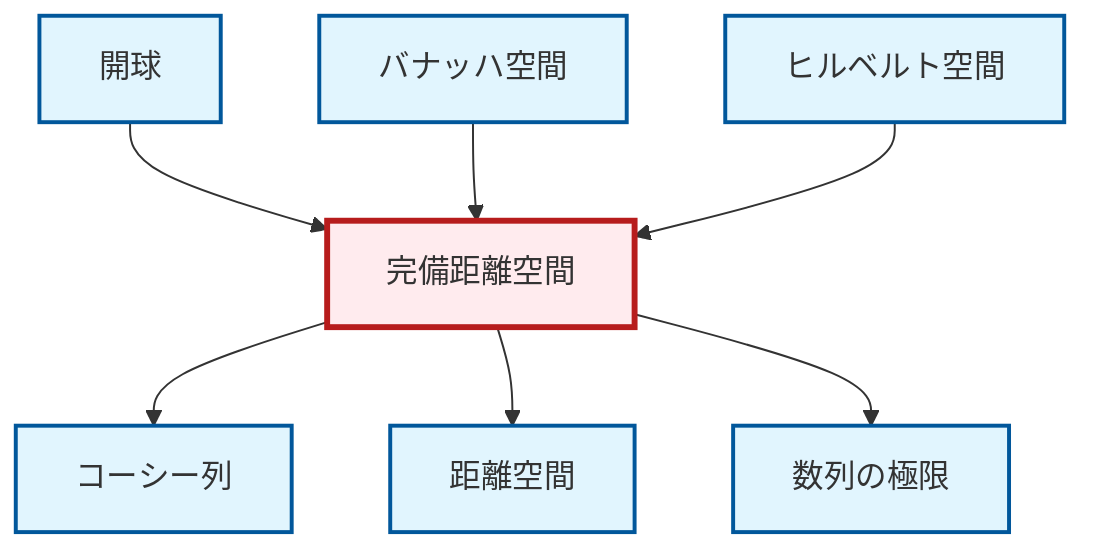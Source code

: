 graph TD
    classDef definition fill:#e1f5fe,stroke:#01579b,stroke-width:2px
    classDef theorem fill:#f3e5f5,stroke:#4a148c,stroke-width:2px
    classDef axiom fill:#fff3e0,stroke:#e65100,stroke-width:2px
    classDef example fill:#e8f5e9,stroke:#1b5e20,stroke-width:2px
    classDef current fill:#ffebee,stroke:#b71c1c,stroke-width:3px
    def-banach-space["バナッハ空間"]:::definition
    def-metric-space["距離空間"]:::definition
    def-hilbert-space["ヒルベルト空間"]:::definition
    def-limit["数列の極限"]:::definition
    def-open-ball["開球"]:::definition
    def-complete-metric-space["完備距離空間"]:::definition
    def-cauchy-sequence["コーシー列"]:::definition
    def-open-ball --> def-complete-metric-space
    def-banach-space --> def-complete-metric-space
    def-complete-metric-space --> def-cauchy-sequence
    def-complete-metric-space --> def-metric-space
    def-complete-metric-space --> def-limit
    def-hilbert-space --> def-complete-metric-space
    class def-complete-metric-space current